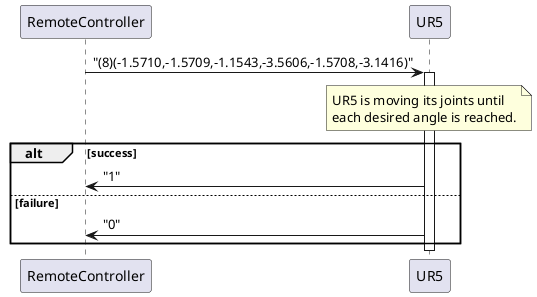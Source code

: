 @startuml

participant RemoteController
participant UR5

RemoteController -> UR5: "(8)(-1.5710,-1.5709,-1.1543,-3.5606,-1.5708,-3.1416)"

activate UR5
note over UR5
    UR5 is moving its joints until
    each desired angle is reached.
end note

alt success 
    UR5 -> RemoteController: "1"
else failure
    UR5 -> RemoteController: "0"
end
deactivate UR5
@enduml